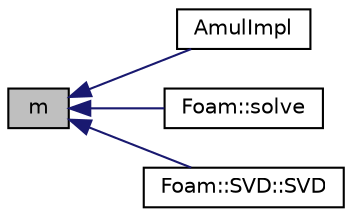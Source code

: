 digraph "m"
{
  bgcolor="transparent";
  edge [fontname="Helvetica",fontsize="10",labelfontname="Helvetica",labelfontsize="10"];
  node [fontname="Helvetica",fontsize="10",shape=record];
  rankdir="LR";
  Node1 [label="m",height=0.2,width=0.4,color="black", fillcolor="grey75", style="filled" fontcolor="black"];
  Node1 -> Node2 [dir="back",color="midnightblue",fontsize="10",style="solid",fontname="Helvetica"];
  Node2 [label="AmulImpl",height=0.2,width=0.4,color="black",URL="$classFoam_1_1Matrix.html#a83a019d73c61725843492c092fe9529a"];
  Node1 -> Node3 [dir="back",color="midnightblue",fontsize="10",style="solid",fontname="Helvetica"];
  Node3 [label="Foam::solve",height=0.2,width=0.4,color="black",URL="$namespaceFoam.html#ab7b4ceba772da118ccaa05c8195d7776",tooltip="Solve the matrix using Gaussian elimination with pivoting, returning the solution in the source..."];
  Node1 -> Node4 [dir="back",color="midnightblue",fontsize="10",style="solid",fontname="Helvetica"];
  Node4 [label="Foam::SVD::SVD",height=0.2,width=0.4,color="black",URL="$classFoam_1_1SVD.html#a940b7544844440cd3405fc856a6d9d42",tooltip="Construct from a rectangular Matrix. "];
}
